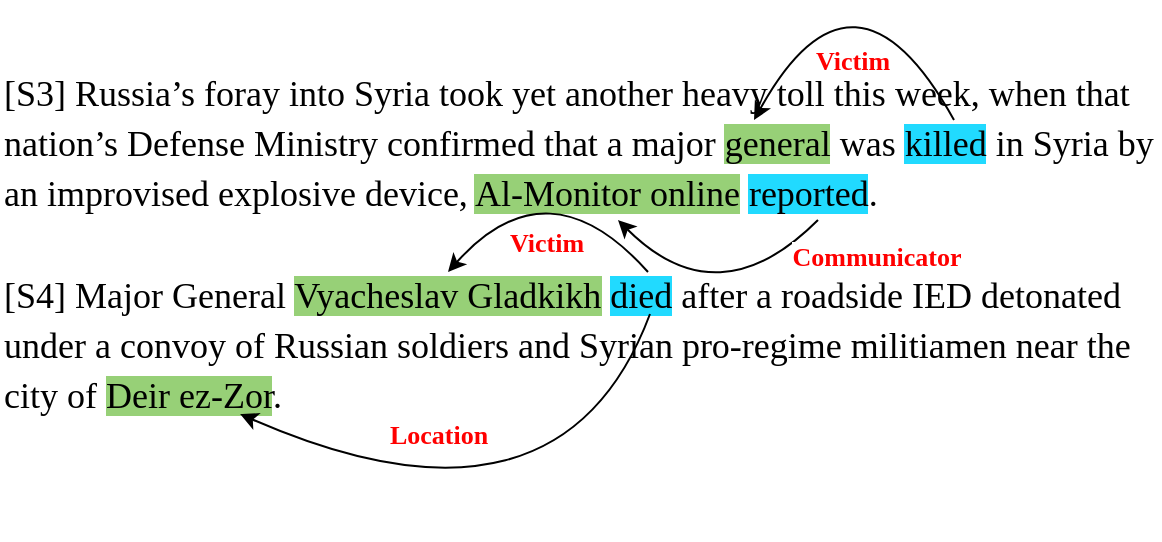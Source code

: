 <mxfile version="22.1.21" type="github">
  <diagram name="第 1 页" id="_f0jQLligPuGgjY3-sxE">
    <mxGraphModel dx="1810" dy="940" grid="1" gridSize="10" guides="1" tooltips="1" connect="1" arrows="1" fold="1" page="1" pageScale="1" pageWidth="827" pageHeight="1169" math="0" shadow="0">
      <root>
        <mxCell id="0" />
        <mxCell id="1" parent="0" />
        <mxCell id="4d1iELA9zwMFfN9gE_KR-1" value="&lt;div style=&quot;line-height: 140%; font-size: 18px;&quot;&gt;&lt;font style=&quot;font-size: 18px;&quot;&gt;&lt;font style=&quot;font-size: 18px;&quot; face=&quot;Times New Roman&quot;&gt;&lt;span style=&quot;background-color: initial;&quot;&gt;[S3] Russia’s foray into Syria took yet another heavy toll this week, when that nation’s Defense Ministry confirmed that a major &lt;/span&gt;&lt;span style=&quot;background-color: rgb(151, 208, 119);&quot;&gt;general&lt;/span&gt;&lt;span style=&quot;background-color: initial;&quot;&gt; was &lt;/span&gt;&lt;span style=&quot;background-color: rgb(33, 218, 255);&quot;&gt;killed&lt;/span&gt;&lt;span style=&quot;background-color: initial;&quot;&gt; in Syria by an improvised explosive device, &lt;/span&gt;&lt;span style=&quot;background-color: rgb(151, 208, 119);&quot;&gt;Al-Monitor online&lt;/span&gt;&lt;span style=&quot;background-color: initial;&quot;&gt; &lt;/span&gt;&lt;span style=&quot;background-color: rgb(33, 218, 255);&quot;&gt;reported&lt;/span&gt;&lt;/font&gt;&lt;span style=&quot;background-color: initial;&quot;&gt;&lt;font style=&quot;font-size: 18px;&quot; face=&quot;Pw8T8XqGJRI6i4Hfuuhy&quot;&gt;.&lt;/font&gt;&amp;nbsp;&lt;/span&gt;&lt;br&gt;&lt;/font&gt;&lt;/div&gt;&lt;div style=&quot;line-height: 140%; font-size: 18px;&quot;&gt;&lt;span style=&quot;background-color: initial;&quot;&gt;&lt;font style=&quot;font-size: 18px;&quot;&gt;&lt;br&gt;&lt;/font&gt;&lt;/span&gt;&lt;/div&gt;&lt;div style=&quot;line-height: 140%; font-size: 18px;&quot;&gt;&lt;font style=&quot;font-size: 18px;&quot;&gt;&lt;font style=&quot;font-size: 18px;&quot; face=&quot;Times New Roman&quot;&gt;[S4] Major General &lt;span style=&quot;background-color: rgb(151, 208, 119);&quot;&gt;Vyacheslav Gladkikh&lt;/span&gt; &lt;span style=&quot;background-color: rgb(33, 218, 255);&quot;&gt;died&lt;/span&gt; after a roadside IED detonated under a convoy of Russian soldiers and Syrian pro-regime militiamen near the city of &lt;span style=&quot;background-color: rgb(151, 208, 119);&quot;&gt;Deir ez-Zor&lt;/span&gt;.&lt;/font&gt;&amp;nbsp;&lt;/font&gt;&lt;/div&gt;&lt;div style=&quot;font-size: 18px; line-height: 140%;&quot;&gt;&lt;br&gt;&lt;/div&gt;" style="text;html=1;strokeColor=none;fillColor=none;align=left;verticalAlign=middle;whiteSpace=wrap;rounded=0;" parent="1" vertex="1">
          <mxGeometry x="100" y="370" width="580" height="270" as="geometry" />
        </mxCell>
        <mxCell id="4d1iELA9zwMFfN9gE_KR-3" value="" style="curved=1;endArrow=classic;html=1;rounded=0;" parent="1" edge="1">
          <mxGeometry width="50" height="50" relative="1" as="geometry">
            <mxPoint x="577" y="430" as="sourcePoint" />
            <mxPoint x="477" y="430" as="targetPoint" />
            <Array as="points">
              <mxPoint x="527" y="340" />
            </Array>
          </mxGeometry>
        </mxCell>
        <mxCell id="4d1iELA9zwMFfN9gE_KR-4" value="&lt;font face=&quot;Times New Roman&quot; style=&quot;font-size: 13px;&quot; color=&quot;#ff0000&quot;&gt;&lt;b&gt;Victim&lt;/b&gt;&lt;/font&gt;" style="edgeLabel;html=1;align=center;verticalAlign=middle;resizable=0;points=[];" parent="4d1iELA9zwMFfN9gE_KR-3" vertex="1" connectable="0">
          <mxGeometry x="-0.095" y="-3" relative="1" as="geometry">
            <mxPoint x="-9" y="53" as="offset" />
          </mxGeometry>
        </mxCell>
        <mxCell id="4d1iELA9zwMFfN9gE_KR-5" value="" style="curved=1;endArrow=classic;html=1;rounded=0;" parent="1" edge="1">
          <mxGeometry width="50" height="50" relative="1" as="geometry">
            <mxPoint x="509" y="480" as="sourcePoint" />
            <mxPoint x="409" y="480" as="targetPoint" />
            <Array as="points">
              <mxPoint x="459" y="530" />
            </Array>
          </mxGeometry>
        </mxCell>
        <mxCell id="4d1iELA9zwMFfN9gE_KR-6" value="&lt;font face=&quot;Times New Roman&quot; size=&quot;1&quot; color=&quot;#ff0000&quot;&gt;&lt;b style=&quot;font-size: 13px;&quot;&gt;Communicator&lt;/b&gt;&lt;/font&gt;" style="edgeLabel;html=1;align=center;verticalAlign=middle;resizable=0;points=[];" parent="4d1iELA9zwMFfN9gE_KR-5" vertex="1" connectable="0">
          <mxGeometry x="-0.095" y="-3" relative="1" as="geometry">
            <mxPoint x="76" y="-25" as="offset" />
          </mxGeometry>
        </mxCell>
        <mxCell id="4d1iELA9zwMFfN9gE_KR-7" value="" style="curved=1;endArrow=classic;html=1;rounded=0;" parent="1" edge="1">
          <mxGeometry width="50" height="50" relative="1" as="geometry">
            <mxPoint x="424" y="506" as="sourcePoint" />
            <mxPoint x="324" y="506" as="targetPoint" />
            <Array as="points">
              <mxPoint x="374" y="450" />
            </Array>
          </mxGeometry>
        </mxCell>
        <mxCell id="4d1iELA9zwMFfN9gE_KR-8" value="&lt;font face=&quot;Times New Roman&quot; style=&quot;font-size: 13px;&quot; color=&quot;#ff0000&quot;&gt;&lt;b&gt;Victim&lt;/b&gt;&lt;/font&gt;" style="edgeLabel;html=1;align=center;verticalAlign=middle;resizable=0;points=[];" parent="4d1iELA9zwMFfN9gE_KR-7" vertex="1" connectable="0">
          <mxGeometry x="-0.095" y="-3" relative="1" as="geometry">
            <mxPoint x="-8" y="37" as="offset" />
          </mxGeometry>
        </mxCell>
        <mxCell id="4d1iELA9zwMFfN9gE_KR-9" value="" style="curved=1;endArrow=classic;html=1;rounded=0;entryX=0.207;entryY=0.778;entryDx=0;entryDy=0;entryPerimeter=0;" parent="1" edge="1">
          <mxGeometry width="50" height="50" relative="1" as="geometry">
            <mxPoint x="425" y="527" as="sourcePoint" />
            <mxPoint x="220.06" y="577.06" as="targetPoint" />
            <Array as="points">
              <mxPoint x="380" y="647" />
            </Array>
          </mxGeometry>
        </mxCell>
        <mxCell id="4d1iELA9zwMFfN9gE_KR-10" value="&lt;font face=&quot;Times New Roman&quot; size=&quot;1&quot; color=&quot;#ff0000&quot;&gt;&lt;b style=&quot;font-size: 13px;&quot;&gt;Location&lt;/b&gt;&lt;/font&gt;" style="edgeLabel;html=1;align=center;verticalAlign=middle;resizable=0;points=[];" parent="4d1iELA9zwMFfN9gE_KR-9" vertex="1" connectable="0">
          <mxGeometry x="-0.095" y="-3" relative="1" as="geometry">
            <mxPoint x="-54" y="-54" as="offset" />
          </mxGeometry>
        </mxCell>
      </root>
    </mxGraphModel>
  </diagram>
</mxfile>
